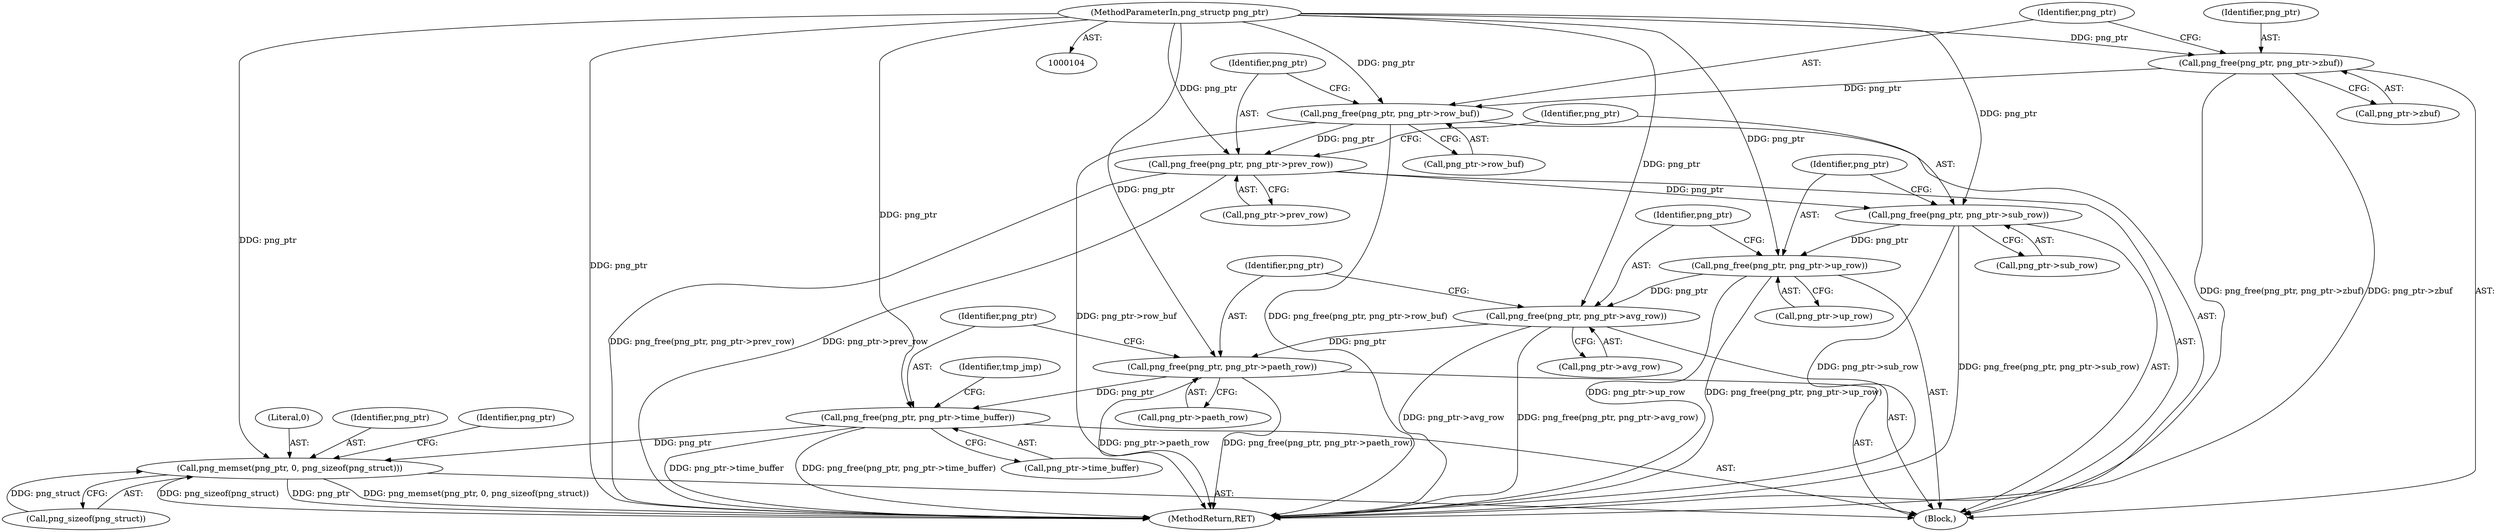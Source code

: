 digraph "0_Chrome_7f3d85b096f66870a15b37c2f40b219b2e292693_27@API" {
"1000120" [label="(Call,png_free(png_ptr, png_ptr->zbuf))"];
"1000105" [label="(MethodParameterIn,png_structp png_ptr)"];
"1000125" [label="(Call,png_free(png_ptr, png_ptr->row_buf))"];
"1000130" [label="(Call,png_free(png_ptr, png_ptr->prev_row))"];
"1000135" [label="(Call,png_free(png_ptr, png_ptr->sub_row))"];
"1000140" [label="(Call,png_free(png_ptr, png_ptr->up_row))"];
"1000145" [label="(Call,png_free(png_ptr, png_ptr->avg_row))"];
"1000150" [label="(Call,png_free(png_ptr, png_ptr->paeth_row))"];
"1000155" [label="(Call,png_free(png_ptr, png_ptr->time_buffer))"];
"1000187" [label="(Call,png_memset(png_ptr, 0, png_sizeof(png_struct)))"];
"1000151" [label="(Identifier,png_ptr)"];
"1000122" [label="(Call,png_ptr->zbuf)"];
"1000150" [label="(Call,png_free(png_ptr, png_ptr->paeth_row))"];
"1000155" [label="(Call,png_free(png_ptr, png_ptr->time_buffer))"];
"1000141" [label="(Identifier,png_ptr)"];
"1000142" [label="(Call,png_ptr->up_row)"];
"1000161" [label="(Identifier,tmp_jmp)"];
"1000105" [label="(MethodParameterIn,png_structp png_ptr)"];
"1000136" [label="(Identifier,png_ptr)"];
"1000121" [label="(Identifier,png_ptr)"];
"1000140" [label="(Call,png_free(png_ptr, png_ptr->up_row))"];
"1000194" [label="(Identifier,png_ptr)"];
"1000120" [label="(Call,png_free(png_ptr, png_ptr->zbuf))"];
"1000131" [label="(Identifier,png_ptr)"];
"1000190" [label="(Call,png_sizeof(png_struct))"];
"1000130" [label="(Call,png_free(png_ptr, png_ptr->prev_row))"];
"1000135" [label="(Call,png_free(png_ptr, png_ptr->sub_row))"];
"1000137" [label="(Call,png_ptr->sub_row)"];
"1000125" [label="(Call,png_free(png_ptr, png_ptr->row_buf))"];
"1000156" [label="(Identifier,png_ptr)"];
"1000157" [label="(Call,png_ptr->time_buffer)"];
"1000189" [label="(Literal,0)"];
"1000147" [label="(Call,png_ptr->avg_row)"];
"1000145" [label="(Call,png_free(png_ptr, png_ptr->avg_row))"];
"1000152" [label="(Call,png_ptr->paeth_row)"];
"1000126" [label="(Identifier,png_ptr)"];
"1000106" [label="(Block,)"];
"1000187" [label="(Call,png_memset(png_ptr, 0, png_sizeof(png_struct)))"];
"1000127" [label="(Call,png_ptr->row_buf)"];
"1000219" [label="(MethodReturn,RET)"];
"1000146" [label="(Identifier,png_ptr)"];
"1000188" [label="(Identifier,png_ptr)"];
"1000132" [label="(Call,png_ptr->prev_row)"];
"1000120" -> "1000106"  [label="AST: "];
"1000120" -> "1000122"  [label="CFG: "];
"1000121" -> "1000120"  [label="AST: "];
"1000122" -> "1000120"  [label="AST: "];
"1000126" -> "1000120"  [label="CFG: "];
"1000120" -> "1000219"  [label="DDG: png_free(png_ptr, png_ptr->zbuf)"];
"1000120" -> "1000219"  [label="DDG: png_ptr->zbuf"];
"1000105" -> "1000120"  [label="DDG: png_ptr"];
"1000120" -> "1000125"  [label="DDG: png_ptr"];
"1000105" -> "1000104"  [label="AST: "];
"1000105" -> "1000219"  [label="DDG: png_ptr"];
"1000105" -> "1000125"  [label="DDG: png_ptr"];
"1000105" -> "1000130"  [label="DDG: png_ptr"];
"1000105" -> "1000135"  [label="DDG: png_ptr"];
"1000105" -> "1000140"  [label="DDG: png_ptr"];
"1000105" -> "1000145"  [label="DDG: png_ptr"];
"1000105" -> "1000150"  [label="DDG: png_ptr"];
"1000105" -> "1000155"  [label="DDG: png_ptr"];
"1000105" -> "1000187"  [label="DDG: png_ptr"];
"1000125" -> "1000106"  [label="AST: "];
"1000125" -> "1000127"  [label="CFG: "];
"1000126" -> "1000125"  [label="AST: "];
"1000127" -> "1000125"  [label="AST: "];
"1000131" -> "1000125"  [label="CFG: "];
"1000125" -> "1000219"  [label="DDG: png_free(png_ptr, png_ptr->row_buf)"];
"1000125" -> "1000219"  [label="DDG: png_ptr->row_buf"];
"1000125" -> "1000130"  [label="DDG: png_ptr"];
"1000130" -> "1000106"  [label="AST: "];
"1000130" -> "1000132"  [label="CFG: "];
"1000131" -> "1000130"  [label="AST: "];
"1000132" -> "1000130"  [label="AST: "];
"1000136" -> "1000130"  [label="CFG: "];
"1000130" -> "1000219"  [label="DDG: png_free(png_ptr, png_ptr->prev_row)"];
"1000130" -> "1000219"  [label="DDG: png_ptr->prev_row"];
"1000130" -> "1000135"  [label="DDG: png_ptr"];
"1000135" -> "1000106"  [label="AST: "];
"1000135" -> "1000137"  [label="CFG: "];
"1000136" -> "1000135"  [label="AST: "];
"1000137" -> "1000135"  [label="AST: "];
"1000141" -> "1000135"  [label="CFG: "];
"1000135" -> "1000219"  [label="DDG: png_ptr->sub_row"];
"1000135" -> "1000219"  [label="DDG: png_free(png_ptr, png_ptr->sub_row)"];
"1000135" -> "1000140"  [label="DDG: png_ptr"];
"1000140" -> "1000106"  [label="AST: "];
"1000140" -> "1000142"  [label="CFG: "];
"1000141" -> "1000140"  [label="AST: "];
"1000142" -> "1000140"  [label="AST: "];
"1000146" -> "1000140"  [label="CFG: "];
"1000140" -> "1000219"  [label="DDG: png_ptr->up_row"];
"1000140" -> "1000219"  [label="DDG: png_free(png_ptr, png_ptr->up_row)"];
"1000140" -> "1000145"  [label="DDG: png_ptr"];
"1000145" -> "1000106"  [label="AST: "];
"1000145" -> "1000147"  [label="CFG: "];
"1000146" -> "1000145"  [label="AST: "];
"1000147" -> "1000145"  [label="AST: "];
"1000151" -> "1000145"  [label="CFG: "];
"1000145" -> "1000219"  [label="DDG: png_free(png_ptr, png_ptr->avg_row)"];
"1000145" -> "1000219"  [label="DDG: png_ptr->avg_row"];
"1000145" -> "1000150"  [label="DDG: png_ptr"];
"1000150" -> "1000106"  [label="AST: "];
"1000150" -> "1000152"  [label="CFG: "];
"1000151" -> "1000150"  [label="AST: "];
"1000152" -> "1000150"  [label="AST: "];
"1000156" -> "1000150"  [label="CFG: "];
"1000150" -> "1000219"  [label="DDG: png_ptr->paeth_row"];
"1000150" -> "1000219"  [label="DDG: png_free(png_ptr, png_ptr->paeth_row)"];
"1000150" -> "1000155"  [label="DDG: png_ptr"];
"1000155" -> "1000106"  [label="AST: "];
"1000155" -> "1000157"  [label="CFG: "];
"1000156" -> "1000155"  [label="AST: "];
"1000157" -> "1000155"  [label="AST: "];
"1000161" -> "1000155"  [label="CFG: "];
"1000155" -> "1000219"  [label="DDG: png_ptr->time_buffer"];
"1000155" -> "1000219"  [label="DDG: png_free(png_ptr, png_ptr->time_buffer)"];
"1000155" -> "1000187"  [label="DDG: png_ptr"];
"1000187" -> "1000106"  [label="AST: "];
"1000187" -> "1000190"  [label="CFG: "];
"1000188" -> "1000187"  [label="AST: "];
"1000189" -> "1000187"  [label="AST: "];
"1000190" -> "1000187"  [label="AST: "];
"1000194" -> "1000187"  [label="CFG: "];
"1000187" -> "1000219"  [label="DDG: png_sizeof(png_struct)"];
"1000187" -> "1000219"  [label="DDG: png_ptr"];
"1000187" -> "1000219"  [label="DDG: png_memset(png_ptr, 0, png_sizeof(png_struct))"];
"1000190" -> "1000187"  [label="DDG: png_struct"];
}
